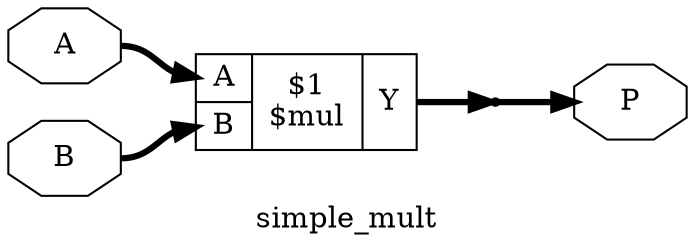 digraph "simple_mult" {
label="simple_mult";
rankdir="LR";
remincross=true;
n2 [ shape=octagon, label="P", color="black", fontcolor="black"];
n3 [ shape=octagon, label="B", color="black", fontcolor="black"];
n4 [ shape=octagon, label="A", color="black", fontcolor="black"];
c6 [ shape=record, label="{{<p4> A|<p3> B}|$1\n$mul|{<p5> Y}}",  ];
x0 [shape=point, ];
c6:p5:e -> x0:w [color="black", fontcolor="black", style="setlinewidth(3)", label=""];
x0:e -> n2:w [color="black", fontcolor="black", style="setlinewidth(3)", label=""];
n3:e -> c6:p3:w [color="black", fontcolor="black", style="setlinewidth(3)", label=""];
n4:e -> c6:p4:w [color="black", fontcolor="black", style="setlinewidth(3)", label=""];
}
